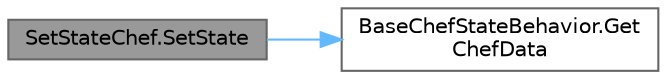 digraph "SetStateChef.SetState"
{
 // LATEX_PDF_SIZE
  bgcolor="transparent";
  edge [fontname=Helvetica,fontsize=10,labelfontname=Helvetica,labelfontsize=10];
  node [fontname=Helvetica,fontsize=10,shape=box,height=0.2,width=0.4];
  rankdir="LR";
  Node1 [id="Node000001",label="SetStateChef.SetState",height=0.2,width=0.4,color="gray40", fillcolor="grey60", style="filled", fontcolor="black",tooltip=" "];
  Node1 -> Node2 [id="edge1_Node000001_Node000002",color="steelblue1",style="solid",tooltip=" "];
  Node2 [id="Node000002",label="BaseChefStateBehavior.Get\lChefData",height=0.2,width=0.4,color="grey40", fillcolor="white", style="filled",URL="$class_base_chef_state_behavior.html#a9a0d4bfb072ce7f857185330afac972d",tooltip="シェフ情報が存在するかのチェック"];
}
